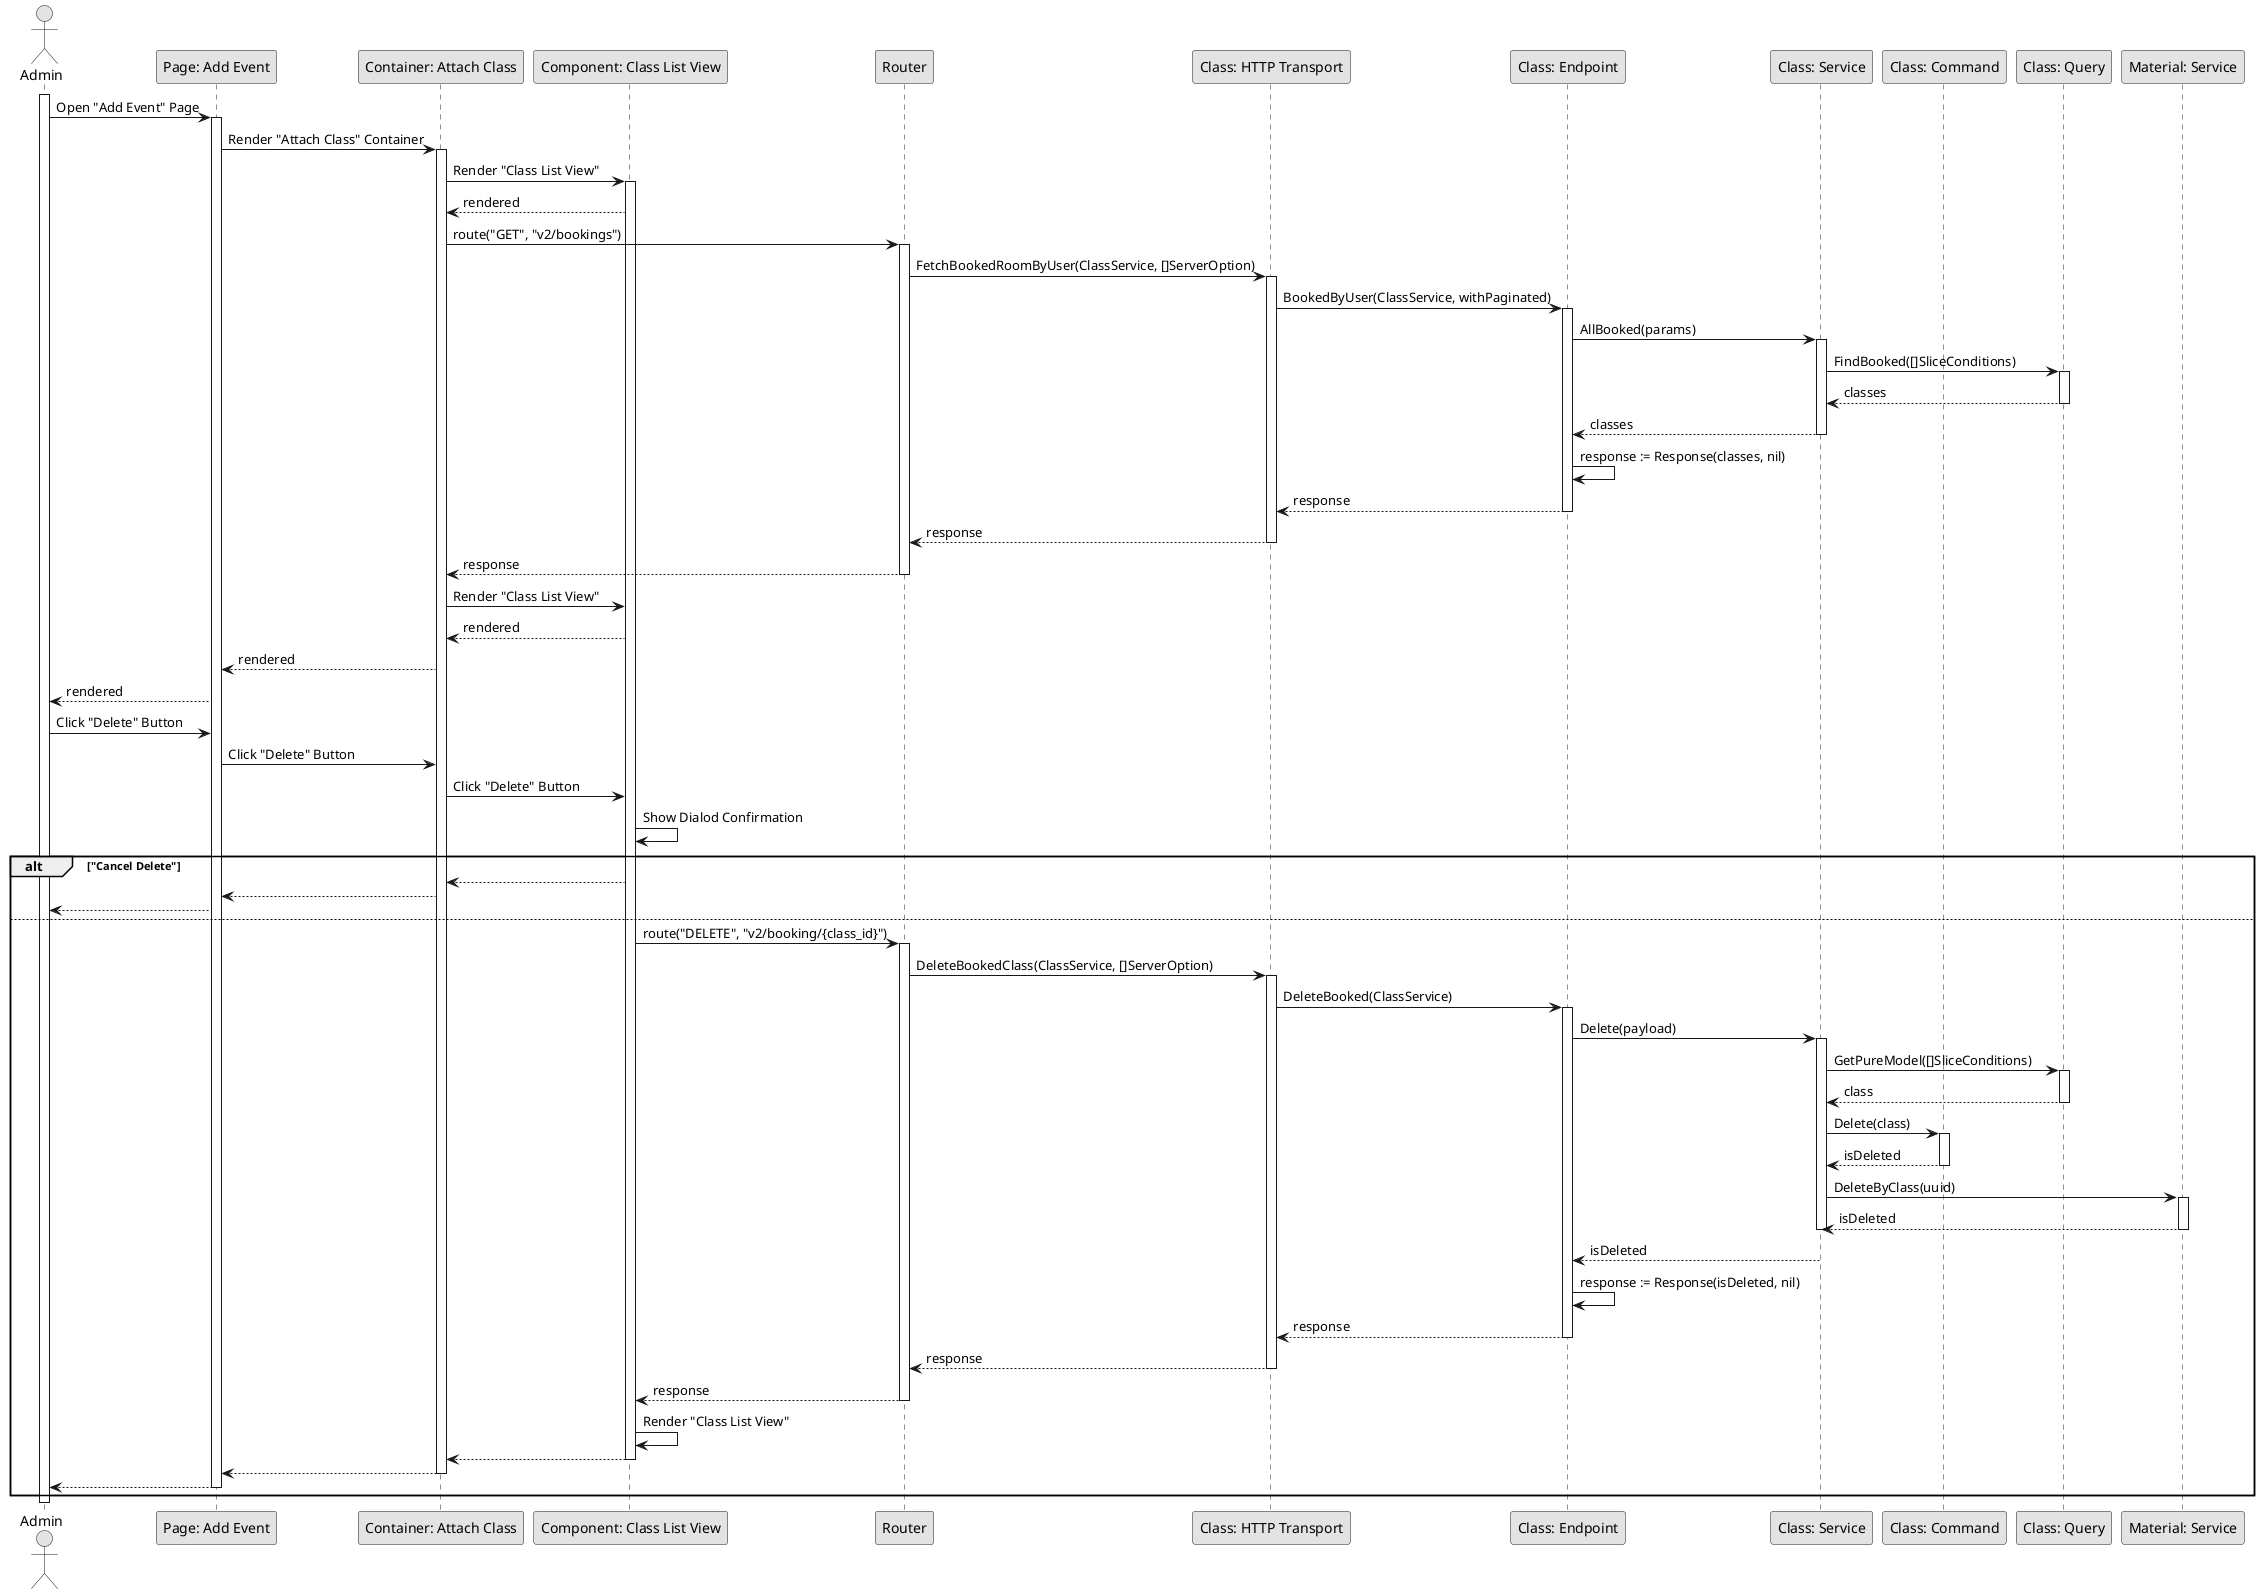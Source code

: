 @startuml UnbookingClass

skinparam Monochrome true
skinparam Shadowing false

actor Admin
participant "Page: Add Event" as AddEventPage
participant "Container: Attach Class" as AttachClassContainer
participant "Component: Class List View" as ClassListView
participant "Router" as Router
participant "Class: HTTP Transport" as ClassHTTPTransport
participant "Class: Endpoint" as ClassEndpoint
participant "Class: Service" as ClassService
participant "Class: Command" as ClassCommand
participant "Class: Query" as ClassQuery
participant "Material: Service" as MaterialService

activate Admin

Admin->AddEventPage: Open "Add Event" Page
activate AddEventPage
AddEventPage->AttachClassContainer: Render "Attach Class" Container
activate AttachClassContainer
AttachClassContainer->ClassListView: Render "Class List View"
activate ClassListView
ClassListView-->AttachClassContainer: rendered
AttachClassContainer->Router: route("GET", "v2/bookings")
activate Router
Router->ClassHTTPTransport: FetchBookedRoomByUser(ClassService, []ServerOption)
activate ClassHTTPTransport
ClassHTTPTransport->ClassEndpoint: BookedByUser(ClassService, withPaginated)
activate ClassEndpoint
ClassEndpoint->ClassService: AllBooked(params)

activate ClassService
ClassService->ClassQuery: FindBooked([]SliceConditions)
activate ClassQuery
ClassQuery-->ClassService: classes
deactivate ClassQuery
ClassService-->ClassEndpoint: classes
deactivate ClassService

ClassEndpoint->ClassEndpoint: response := Response(classes, nil)
ClassEndpoint-->ClassHTTPTransport: response
deactivate ClassEndpoint
ClassHTTPTransport-->Router: response
deactivate ClassHTTPTransport
Router-->AttachClassContainer: response
deactivate Router
AttachClassContainer->ClassListView: Render "Class List View"
ClassListView-->AttachClassContainer: rendered
AttachClassContainer-->AddEventPage: rendered
AddEventPage-->Admin: rendered

Admin->AddEventPage: Click "Delete" Button
AddEventPage->AttachClassContainer: Click "Delete" Button
AttachClassContainer->ClassListView: Click "Delete" Button
ClassListView->ClassListView: Show Dialod Confirmation

alt "Cancel Delete"
    ClassListView-->AttachClassContainer
    AttachClassContainer-->AddEventPage
    AddEventPage-->Admin
else
    ClassListView->Router: route("DELETE", "v2/booking/{class_id}")
    activate Router
    Router->ClassHTTPTransport: DeleteBookedClass(ClassService, []ServerOption)
    activate ClassHTTPTransport
    ClassHTTPTransport->ClassEndpoint: DeleteBooked(ClassService)
    activate ClassEndpoint
    ClassEndpoint->ClassService: Delete(payload)

    activate ClassService
    ClassService->ClassQuery: GetPureModel([]SliceConditions)
    activate ClassQuery
    ClassQuery-->ClassService: class
    deactivate ClassQuery

    ClassService->ClassCommand: Delete(class)
    activate ClassCommand
    ClassCommand-->ClassService: isDeleted
    deactivate ClassCommand

    ClassService->MaterialService: DeleteByClass(uuid)
    activate MaterialService
    MaterialService-->ClassService: isDeleted
    deactivate MaterialService
    deactivate ClassService
    
    ClassService-->ClassEndpoint: isDeleted
    ClassEndpoint->ClassEndpoint: response := Response(isDeleted, nil)
    ClassEndpoint-->ClassHTTPTransport: response
    deactivate ClassEndpoint
    ClassHTTPTransport-->Router: response
    deactivate ClassHTTPTransport
    Router-->ClassListView: response
    deactivate Router
    ClassListView->ClassListView: Render "Class List View"
    ClassListView-->AttachClassContainer
    deactivate ClassListView
    AttachClassContainer-->AddEventPage
    deactivate AttachClassContainer
    AddEventPage-->Admin
    deactivate AddEventPage
end

deactivate Admin

@enduml